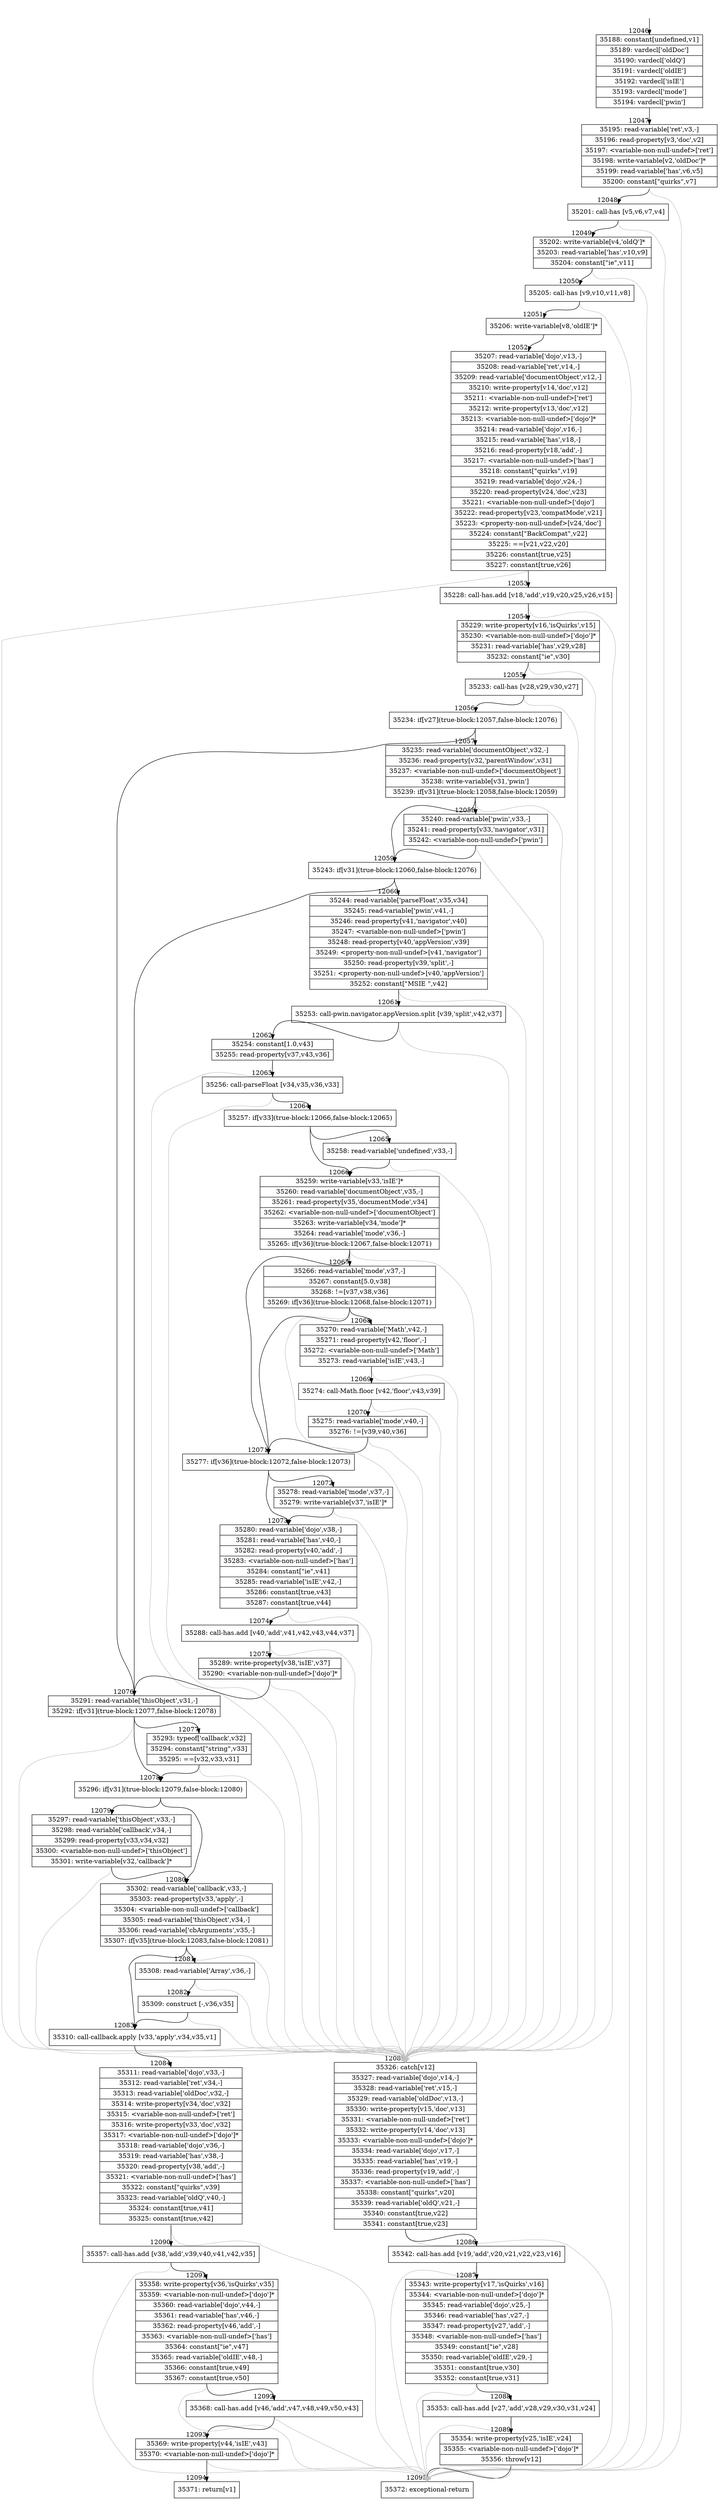 digraph {
rankdir="TD"
BB_entry894[shape=none,label=""];
BB_entry894 -> BB12046 [tailport=s, headport=n, headlabel="    12046"]
BB12046 [shape=record label="{35188: constant[undefined,v1]|35189: vardecl['oldDoc']|35190: vardecl['oldQ']|35191: vardecl['oldIE']|35192: vardecl['isIE']|35193: vardecl['mode']|35194: vardecl['pwin']}" ] 
BB12046 -> BB12047 [tailport=s, headport=n, headlabel="      12047"]
BB12047 [shape=record label="{35195: read-variable['ret',v3,-]|35196: read-property[v3,'doc',v2]|35197: \<variable-non-null-undef\>['ret']|35198: write-variable[v2,'oldDoc']*|35199: read-variable['has',v6,v5]|35200: constant[\"quirks\",v7]}" ] 
BB12047 -> BB12048 [tailport=s, headport=n, headlabel="      12048"]
BB12047 -> BB12095 [tailport=s, headport=n, color=gray, headlabel="      12095"]
BB12048 [shape=record label="{35201: call-has [v5,v6,v7,v4]}" ] 
BB12048 -> BB12049 [tailport=s, headport=n, headlabel="      12049"]
BB12048 -> BB12095 [tailport=s, headport=n, color=gray]
BB12049 [shape=record label="{35202: write-variable[v4,'oldQ']*|35203: read-variable['has',v10,v9]|35204: constant[\"ie\",v11]}" ] 
BB12049 -> BB12050 [tailport=s, headport=n, headlabel="      12050"]
BB12049 -> BB12095 [tailport=s, headport=n, color=gray]
BB12050 [shape=record label="{35205: call-has [v9,v10,v11,v8]}" ] 
BB12050 -> BB12051 [tailport=s, headport=n, headlabel="      12051"]
BB12050 -> BB12095 [tailport=s, headport=n, color=gray]
BB12051 [shape=record label="{35206: write-variable[v8,'oldIE']*}" ] 
BB12051 -> BB12052 [tailport=s, headport=n, headlabel="      12052"]
BB12052 [shape=record label="{35207: read-variable['dojo',v13,-]|35208: read-variable['ret',v14,-]|35209: read-variable['documentObject',v12,-]|35210: write-property[v14,'doc',v12]|35211: \<variable-non-null-undef\>['ret']|35212: write-property[v13,'doc',v12]|35213: \<variable-non-null-undef\>['dojo']*|35214: read-variable['dojo',v16,-]|35215: read-variable['has',v18,-]|35216: read-property[v18,'add',-]|35217: \<variable-non-null-undef\>['has']|35218: constant[\"quirks\",v19]|35219: read-variable['dojo',v24,-]|35220: read-property[v24,'doc',v23]|35221: \<variable-non-null-undef\>['dojo']|35222: read-property[v23,'compatMode',v21]|35223: \<property-non-null-undef\>[v24,'doc']|35224: constant[\"BackCompat\",v22]|35225: ==[v21,v22,v20]|35226: constant[true,v25]|35227: constant[true,v26]}" ] 
BB12052 -> BB12053 [tailport=s, headport=n, headlabel="      12053"]
BB12052 -> BB12085 [tailport=s, headport=n, color=gray, headlabel="      12085"]
BB12053 [shape=record label="{35228: call-has.add [v18,'add',v19,v20,v25,v26,v15]}" ] 
BB12053 -> BB12054 [tailport=s, headport=n, headlabel="      12054"]
BB12053 -> BB12085 [tailport=s, headport=n, color=gray]
BB12054 [shape=record label="{35229: write-property[v16,'isQuirks',v15]|35230: \<variable-non-null-undef\>['dojo']*|35231: read-variable['has',v29,v28]|35232: constant[\"ie\",v30]}" ] 
BB12054 -> BB12055 [tailport=s, headport=n, headlabel="      12055"]
BB12054 -> BB12085 [tailport=s, headport=n, color=gray]
BB12055 [shape=record label="{35233: call-has [v28,v29,v30,v27]}" ] 
BB12055 -> BB12056 [tailport=s, headport=n, headlabel="      12056"]
BB12055 -> BB12085 [tailport=s, headport=n, color=gray]
BB12056 [shape=record label="{35234: if[v27](true-block:12057,false-block:12076)}" ] 
BB12056 -> BB12057 [tailport=s, headport=n, headlabel="      12057"]
BB12056 -> BB12076 [tailport=s, headport=n, headlabel="      12076"]
BB12057 [shape=record label="{35235: read-variable['documentObject',v32,-]|35236: read-property[v32,'parentWindow',v31]|35237: \<variable-non-null-undef\>['documentObject']|35238: write-variable[v31,'pwin']|35239: if[v31](true-block:12058,false-block:12059)}" ] 
BB12057 -> BB12059 [tailport=s, headport=n, headlabel="      12059"]
BB12057 -> BB12058 [tailport=s, headport=n, headlabel="      12058"]
BB12057 -> BB12085 [tailport=s, headport=n, color=gray]
BB12058 [shape=record label="{35240: read-variable['pwin',v33,-]|35241: read-property[v33,'navigator',v31]|35242: \<variable-non-null-undef\>['pwin']}" ] 
BB12058 -> BB12059 [tailport=s, headport=n]
BB12058 -> BB12085 [tailport=s, headport=n, color=gray]
BB12059 [shape=record label="{35243: if[v31](true-block:12060,false-block:12076)}" ] 
BB12059 -> BB12060 [tailport=s, headport=n, headlabel="      12060"]
BB12059 -> BB12076 [tailport=s, headport=n]
BB12060 [shape=record label="{35244: read-variable['parseFloat',v35,v34]|35245: read-variable['pwin',v41,-]|35246: read-property[v41,'navigator',v40]|35247: \<variable-non-null-undef\>['pwin']|35248: read-property[v40,'appVersion',v39]|35249: \<property-non-null-undef\>[v41,'navigator']|35250: read-property[v39,'split',-]|35251: \<property-non-null-undef\>[v40,'appVersion']|35252: constant[\"MSIE \",v42]}" ] 
BB12060 -> BB12061 [tailport=s, headport=n, headlabel="      12061"]
BB12060 -> BB12085 [tailport=s, headport=n, color=gray]
BB12061 [shape=record label="{35253: call-pwin.navigator.appVersion.split [v39,'split',v42,v37]}" ] 
BB12061 -> BB12062 [tailport=s, headport=n, headlabel="      12062"]
BB12061 -> BB12085 [tailport=s, headport=n, color=gray]
BB12062 [shape=record label="{35254: constant[1.0,v43]|35255: read-property[v37,v43,v36]}" ] 
BB12062 -> BB12063 [tailport=s, headport=n, headlabel="      12063"]
BB12062 -> BB12085 [tailport=s, headport=n, color=gray]
BB12063 [shape=record label="{35256: call-parseFloat [v34,v35,v36,v33]}" ] 
BB12063 -> BB12064 [tailport=s, headport=n, headlabel="      12064"]
BB12063 -> BB12085 [tailport=s, headport=n, color=gray]
BB12064 [shape=record label="{35257: if[v33](true-block:12066,false-block:12065)}" ] 
BB12064 -> BB12066 [tailport=s, headport=n, headlabel="      12066"]
BB12064 -> BB12065 [tailport=s, headport=n, headlabel="      12065"]
BB12065 [shape=record label="{35258: read-variable['undefined',v33,-]}" ] 
BB12065 -> BB12066 [tailport=s, headport=n]
BB12065 -> BB12085 [tailport=s, headport=n, color=gray]
BB12066 [shape=record label="{35259: write-variable[v33,'isIE']*|35260: read-variable['documentObject',v35,-]|35261: read-property[v35,'documentMode',v34]|35262: \<variable-non-null-undef\>['documentObject']|35263: write-variable[v34,'mode']*|35264: read-variable['mode',v36,-]|35265: if[v36](true-block:12067,false-block:12071)}" ] 
BB12066 -> BB12071 [tailport=s, headport=n, headlabel="      12071"]
BB12066 -> BB12067 [tailport=s, headport=n, headlabel="      12067"]
BB12066 -> BB12085 [tailport=s, headport=n, color=gray]
BB12067 [shape=record label="{35266: read-variable['mode',v37,-]|35267: constant[5.0,v38]|35268: !=[v37,v38,v36]|35269: if[v36](true-block:12068,false-block:12071)}" ] 
BB12067 -> BB12071 [tailport=s, headport=n]
BB12067 -> BB12068 [tailport=s, headport=n, headlabel="      12068"]
BB12067 -> BB12085 [tailport=s, headport=n, color=gray]
BB12068 [shape=record label="{35270: read-variable['Math',v42,-]|35271: read-property[v42,'floor',-]|35272: \<variable-non-null-undef\>['Math']|35273: read-variable['isIE',v43,-]}" ] 
BB12068 -> BB12069 [tailport=s, headport=n, headlabel="      12069"]
BB12068 -> BB12085 [tailport=s, headport=n, color=gray]
BB12069 [shape=record label="{35274: call-Math.floor [v42,'floor',v43,v39]}" ] 
BB12069 -> BB12070 [tailport=s, headport=n, headlabel="      12070"]
BB12069 -> BB12085 [tailport=s, headport=n, color=gray]
BB12070 [shape=record label="{35275: read-variable['mode',v40,-]|35276: !=[v39,v40,v36]}" ] 
BB12070 -> BB12071 [tailport=s, headport=n]
BB12070 -> BB12085 [tailport=s, headport=n, color=gray]
BB12071 [shape=record label="{35277: if[v36](true-block:12072,false-block:12073)}" ] 
BB12071 -> BB12072 [tailport=s, headport=n, headlabel="      12072"]
BB12071 -> BB12073 [tailport=s, headport=n, headlabel="      12073"]
BB12072 [shape=record label="{35278: read-variable['mode',v37,-]|35279: write-variable[v37,'isIE']*}" ] 
BB12072 -> BB12073 [tailport=s, headport=n]
BB12072 -> BB12085 [tailport=s, headport=n, color=gray]
BB12073 [shape=record label="{35280: read-variable['dojo',v38,-]|35281: read-variable['has',v40,-]|35282: read-property[v40,'add',-]|35283: \<variable-non-null-undef\>['has']|35284: constant[\"ie\",v41]|35285: read-variable['isIE',v42,-]|35286: constant[true,v43]|35287: constant[true,v44]}" ] 
BB12073 -> BB12074 [tailport=s, headport=n, headlabel="      12074"]
BB12073 -> BB12085 [tailport=s, headport=n, color=gray]
BB12074 [shape=record label="{35288: call-has.add [v40,'add',v41,v42,v43,v44,v37]}" ] 
BB12074 -> BB12075 [tailport=s, headport=n, headlabel="      12075"]
BB12074 -> BB12085 [tailport=s, headport=n, color=gray]
BB12075 [shape=record label="{35289: write-property[v38,'isIE',v37]|35290: \<variable-non-null-undef\>['dojo']*}" ] 
BB12075 -> BB12076 [tailport=s, headport=n]
BB12075 -> BB12085 [tailport=s, headport=n, color=gray]
BB12076 [shape=record label="{35291: read-variable['thisObject',v31,-]|35292: if[v31](true-block:12077,false-block:12078)}" ] 
BB12076 -> BB12078 [tailport=s, headport=n, headlabel="      12078"]
BB12076 -> BB12077 [tailport=s, headport=n, headlabel="      12077"]
BB12076 -> BB12085 [tailport=s, headport=n, color=gray]
BB12077 [shape=record label="{35293: typeof['callback',v32]|35294: constant[\"string\",v33]|35295: ==[v32,v33,v31]}" ] 
BB12077 -> BB12078 [tailport=s, headport=n]
BB12077 -> BB12085 [tailport=s, headport=n, color=gray]
BB12078 [shape=record label="{35296: if[v31](true-block:12079,false-block:12080)}" ] 
BB12078 -> BB12079 [tailport=s, headport=n, headlabel="      12079"]
BB12078 -> BB12080 [tailport=s, headport=n, headlabel="      12080"]
BB12079 [shape=record label="{35297: read-variable['thisObject',v33,-]|35298: read-variable['callback',v34,-]|35299: read-property[v33,v34,v32]|35300: \<variable-non-null-undef\>['thisObject']|35301: write-variable[v32,'callback']*}" ] 
BB12079 -> BB12080 [tailport=s, headport=n]
BB12079 -> BB12085 [tailport=s, headport=n, color=gray]
BB12080 [shape=record label="{35302: read-variable['callback',v33,-]|35303: read-property[v33,'apply',-]|35304: \<variable-non-null-undef\>['callback']|35305: read-variable['thisObject',v34,-]|35306: read-variable['cbArguments',v35,-]|35307: if[v35](true-block:12083,false-block:12081)}" ] 
BB12080 -> BB12083 [tailport=s, headport=n, headlabel="      12083"]
BB12080 -> BB12081 [tailport=s, headport=n, headlabel="      12081"]
BB12080 -> BB12085 [tailport=s, headport=n, color=gray]
BB12081 [shape=record label="{35308: read-variable['Array',v36,-]}" ] 
BB12081 -> BB12082 [tailport=s, headport=n, headlabel="      12082"]
BB12081 -> BB12085 [tailport=s, headport=n, color=gray]
BB12082 [shape=record label="{35309: construct [-,v36,v35]}" ] 
BB12082 -> BB12083 [tailport=s, headport=n]
BB12082 -> BB12085 [tailport=s, headport=n, color=gray]
BB12083 [shape=record label="{35310: call-callback.apply [v33,'apply',v34,v35,v1]}" ] 
BB12083 -> BB12084 [tailport=s, headport=n, headlabel="      12084"]
BB12083 -> BB12085 [tailport=s, headport=n, color=gray]
BB12084 [shape=record label="{35311: read-variable['dojo',v33,-]|35312: read-variable['ret',v34,-]|35313: read-variable['oldDoc',v32,-]|35314: write-property[v34,'doc',v32]|35315: \<variable-non-null-undef\>['ret']|35316: write-property[v33,'doc',v32]|35317: \<variable-non-null-undef\>['dojo']*|35318: read-variable['dojo',v36,-]|35319: read-variable['has',v38,-]|35320: read-property[v38,'add',-]|35321: \<variable-non-null-undef\>['has']|35322: constant[\"quirks\",v39]|35323: read-variable['oldQ',v40,-]|35324: constant[true,v41]|35325: constant[true,v42]}" ] 
BB12084 -> BB12090 [tailport=s, headport=n, headlabel="      12090"]
BB12084 -> BB12095 [tailport=s, headport=n, color=gray]
BB12085 [shape=record label="{35326: catch[v12]|35327: read-variable['dojo',v14,-]|35328: read-variable['ret',v15,-]|35329: read-variable['oldDoc',v13,-]|35330: write-property[v15,'doc',v13]|35331: \<variable-non-null-undef\>['ret']|35332: write-property[v14,'doc',v13]|35333: \<variable-non-null-undef\>['dojo']*|35334: read-variable['dojo',v17,-]|35335: read-variable['has',v19,-]|35336: read-property[v19,'add',-]|35337: \<variable-non-null-undef\>['has']|35338: constant[\"quirks\",v20]|35339: read-variable['oldQ',v21,-]|35340: constant[true,v22]|35341: constant[true,v23]}" ] 
BB12085 -> BB12086 [tailport=s, headport=n, headlabel="      12086"]
BB12085 -> BB12095 [tailport=s, headport=n, color=gray]
BB12086 [shape=record label="{35342: call-has.add [v19,'add',v20,v21,v22,v23,v16]}" ] 
BB12086 -> BB12087 [tailport=s, headport=n, headlabel="      12087"]
BB12086 -> BB12095 [tailport=s, headport=n, color=gray]
BB12087 [shape=record label="{35343: write-property[v17,'isQuirks',v16]|35344: \<variable-non-null-undef\>['dojo']*|35345: read-variable['dojo',v25,-]|35346: read-variable['has',v27,-]|35347: read-property[v27,'add',-]|35348: \<variable-non-null-undef\>['has']|35349: constant[\"ie\",v28]|35350: read-variable['oldIE',v29,-]|35351: constant[true,v30]|35352: constant[true,v31]}" ] 
BB12087 -> BB12088 [tailport=s, headport=n, headlabel="      12088"]
BB12087 -> BB12095 [tailport=s, headport=n, color=gray]
BB12088 [shape=record label="{35353: call-has.add [v27,'add',v28,v29,v30,v31,v24]}" ] 
BB12088 -> BB12089 [tailport=s, headport=n, headlabel="      12089"]
BB12088 -> BB12095 [tailport=s, headport=n, color=gray]
BB12089 [shape=record label="{35354: write-property[v25,'isIE',v24]|35355: \<variable-non-null-undef\>['dojo']*|35356: throw[v12]}" ] 
BB12089 -> BB12095 [tailport=s, headport=n]
BB12089 -> BB12095 [tailport=s, headport=n, color=gray]
BB12090 [shape=record label="{35357: call-has.add [v38,'add',v39,v40,v41,v42,v35]}" ] 
BB12090 -> BB12091 [tailport=s, headport=n, headlabel="      12091"]
BB12090 -> BB12095 [tailport=s, headport=n, color=gray]
BB12091 [shape=record label="{35358: write-property[v36,'isQuirks',v35]|35359: \<variable-non-null-undef\>['dojo']*|35360: read-variable['dojo',v44,-]|35361: read-variable['has',v46,-]|35362: read-property[v46,'add',-]|35363: \<variable-non-null-undef\>['has']|35364: constant[\"ie\",v47]|35365: read-variable['oldIE',v48,-]|35366: constant[true,v49]|35367: constant[true,v50]}" ] 
BB12091 -> BB12092 [tailport=s, headport=n, headlabel="      12092"]
BB12091 -> BB12095 [tailport=s, headport=n, color=gray]
BB12092 [shape=record label="{35368: call-has.add [v46,'add',v47,v48,v49,v50,v43]}" ] 
BB12092 -> BB12093 [tailport=s, headport=n, headlabel="      12093"]
BB12092 -> BB12095 [tailport=s, headport=n, color=gray]
BB12093 [shape=record label="{35369: write-property[v44,'isIE',v43]|35370: \<variable-non-null-undef\>['dojo']*}" ] 
BB12093 -> BB12094 [tailport=s, headport=n, headlabel="      12094"]
BB12093 -> BB12095 [tailport=s, headport=n, color=gray]
BB12094 [shape=record label="{35371: return[v1]}" ] 
BB12095 [shape=record label="{35372: exceptional-return}" ] 
//#$~ 16940
}
